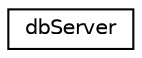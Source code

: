 digraph "Graphical Class Hierarchy"
{
 // INTERACTIVE_SVG=YES
 // LATEX_PDF_SIZE
  edge [fontname="Helvetica",fontsize="10",labelfontname="Helvetica",labelfontsize="10"];
  node [fontname="Helvetica",fontsize="10",shape=record];
  rankdir="LR";
  Node0 [label="dbServer",height=0.2,width=0.4,color="black", fillcolor="white", style="filled",URL="$classdbServer.html",tooltip=" "];
}
